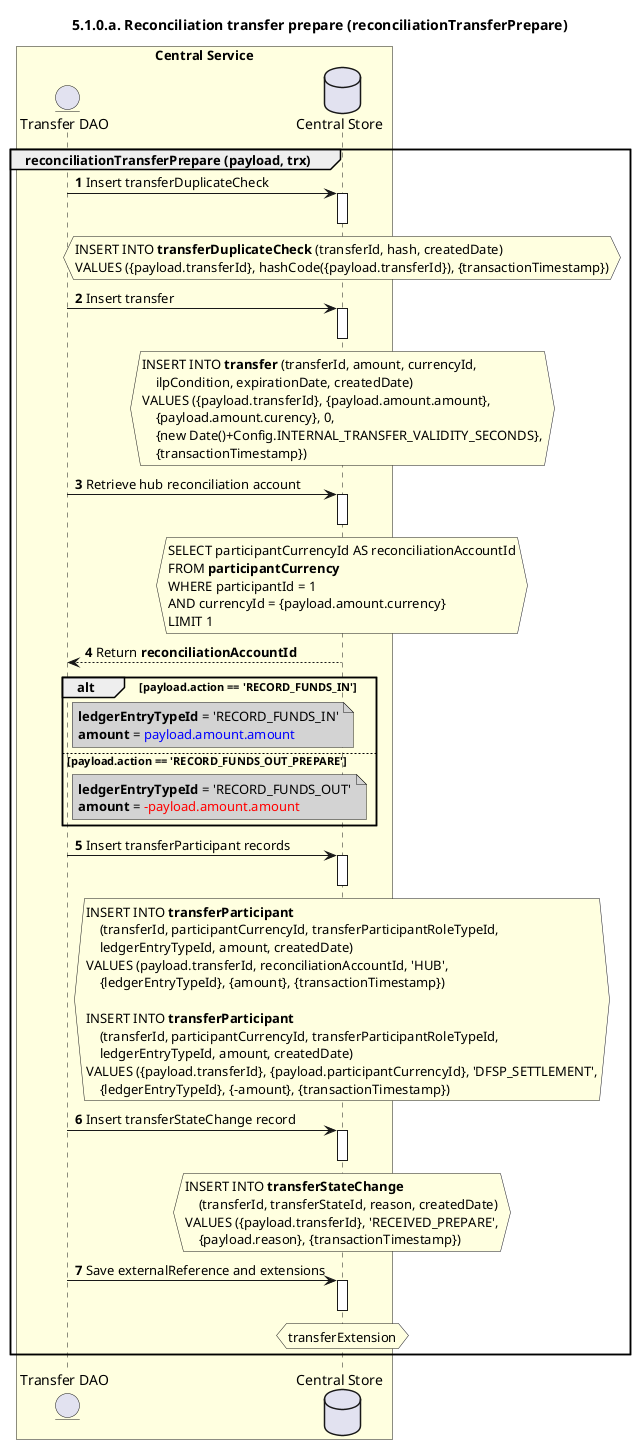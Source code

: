 /'*****
 License
 --------------
 Copyright © 2017 Bill & Melinda Gates Foundation
 The Mojaloop files are made available by the Bill & Melinda Gates Foundation under the Apache License, Version 2.0 (the "License") and you may not use these files except in compliance with the License. You may obtain a copy of the License at
 http://www.apache.org/licenses/LICENSE-2.0
 Unless required by applicable law or agreed to in writing, the Mojaloop files are distributed on an "AS IS" BASIS, WITHOUT WARRANTIES OR CONDITIONS OF ANY KIND, either express or implied. See the License for the specific language governing permissions and limitations under the License.
 Contributors
 --------------
 This is the official list of the Mojaloop project contributors for this file.
 Names of the original copyright holders (individuals or organizations)
 should be listed with a '*' in the first column. People who have
 contributed from an organization can be listed under the organization
 that actually holds the copyright for their contributions (see the
 Gates Foundation organization for an example). Those individuals should have
 their names indented and be marked with a '-'. Email address can be added
 optionally within square brackets <email>.
 * Gates Foundation
 - Name Surname <name.surname@gatesfoundation.com>

 * Georgi Georgiev <georgi.georgiev@modusbox.com>
 --------------
 ******'/

@startuml
' declate title
title 5.1.0.a. Reconciliation transfer prepare (reconciliationTransferPrepare)

autonumber

' Actor Keys:
'   boundary - APIs/Interfaces, etc
'   collections - Kafka Topics
'   control - Kafka Consumers
'   entity - Database Access Objects
'   database - Database Persistance Store

' declare actors
entity "Transfer DAO" as TRANSFER_DAO
database "Central Store" as DB

box "Central Service" #LightYellow
    participant TRANSFER_DAO
    participant DB
end box

' start flow
group reconciliationTransferPrepare (payload, trx)
    TRANSFER_DAO -> DB: Insert transferDuplicateCheck
    activate DB
    deactivate DB
    hnote over DB #lightyellow
        INSERT INTO **transferDuplicateCheck** (transferId, hash, createdDate)
        VALUES ({payload.transferId}, hashCode({payload.transferId}), {transactionTimestamp})
    end hnote

    TRANSFER_DAO -> DB: Insert transfer
    activate DB
    deactivate DB
    hnote over DB #lightyellow
        INSERT INTO **transfer** (transferId, amount, currencyId,
            ilpCondition, expirationDate, createdDate)
        VALUES ({payload.transferId}, {payload.amount.amount},
            {payload.amount.curency}, 0,
            {new Date()+Config.INTERNAL_TRANSFER_VALIDITY_SECONDS},
            {transactionTimestamp})
    end hnote

    TRANSFER_DAO -> DB: Retrieve hub reconciliation account
    activate DB
    hnote over DB #lightyellow
        SELECT participantCurrencyId AS reconciliationAccountId
        FROM **participantCurrency**
        WHERE participantId = 1
        AND currencyId = {payload.amount.currency}
        LIMIT 1
    end hnote
    deactivate DB
    TRANSFER_DAO <-- DB: Return **reconciliationAccountId**

    alt payload.action == 'RECORD_FUNDS_IN'
        note right of TRANSFER_DAO #lightgray
            **ledgerEntryTypeId** = 'RECORD_FUNDS_IN'
            **amount** = <color #blue>payload.amount.amount</color>
        end note
    else payload.action == 'RECORD_FUNDS_OUT_PREPARE'
        note right of TRANSFER_DAO #lightgray
            **ledgerEntryTypeId** = 'RECORD_FUNDS_OUT'
            **amount** = <color #red>-payload.amount.amount</color>
        end note
    end

    TRANSFER_DAO -> DB: Insert transferParticipant records
    activate DB
    deactivate DB
    hnote over DB #lightyellow
        INSERT INTO **transferParticipant**
            (transferId, participantCurrencyId, transferParticipantRoleTypeId,
            ledgerEntryTypeId, amount, createdDate)
        VALUES (payload.transferId, reconciliationAccountId, 'HUB',
            {ledgerEntryTypeId}, {amount}, {transactionTimestamp})

        INSERT INTO **transferParticipant**
            (transferId, participantCurrencyId, transferParticipantRoleTypeId,
            ledgerEntryTypeId, amount, createdDate)
        VALUES ({payload.transferId}, {payload.participantCurrencyId}, 'DFSP_SETTLEMENT',
            {ledgerEntryTypeId}, {-amount}, {transactionTimestamp})
    end hnote

    TRANSFER_DAO -> DB: Insert transferStateChange record
    activate DB
    deactivate DB
    hnote over DB #lightyellow
        INSERT INTO **transferStateChange**
            (transferId, transferStateId, reason, createdDate)
        VALUES ({payload.transferId}, 'RECEIVED_PREPARE',
            {payload.reason}, {transactionTimestamp})
    end hnote

    TRANSFER_DAO -> DB: Save externalReference and extensions
    activate DB
    deactivate DB
    hnote over DB #lightyellow
        transferExtension
    end hnote
end
@enduml
